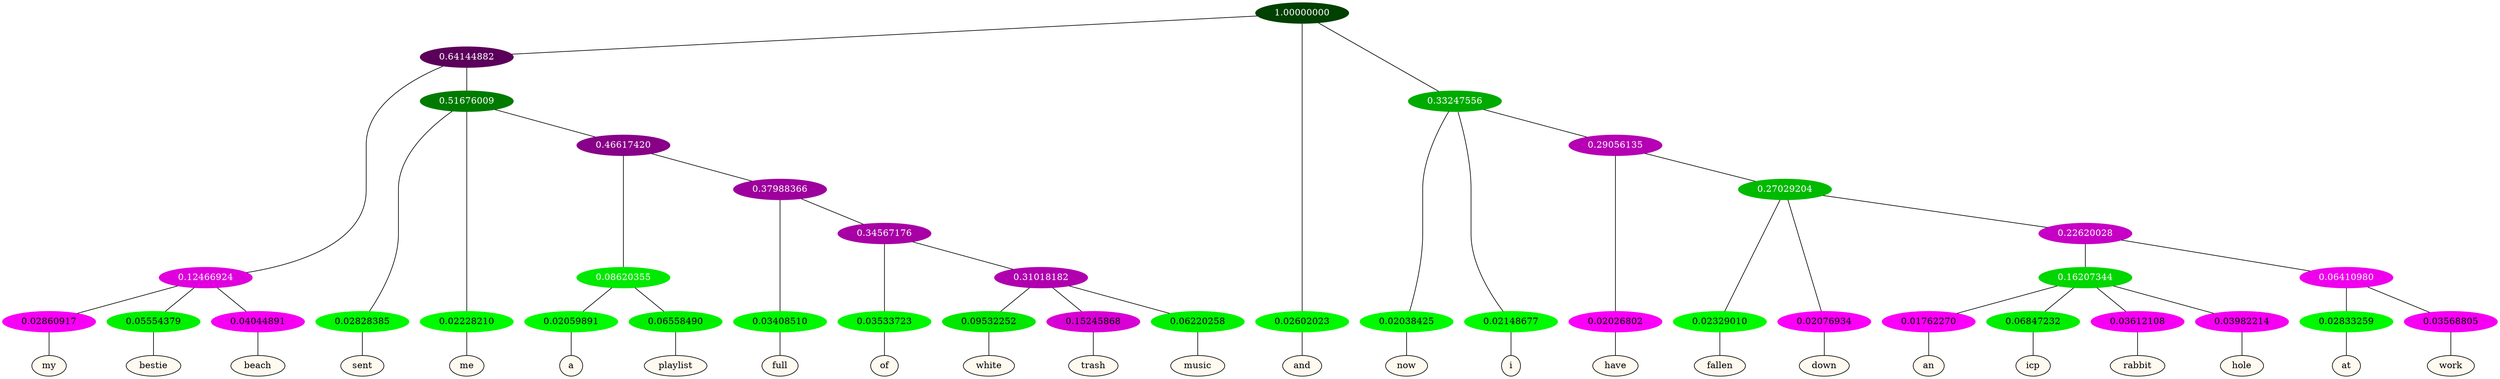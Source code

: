 graph {
	node [format=png height=0.15 nodesep=0.001 ordering=out overlap=prism overlap_scaling=0.01 ranksep=0.001 ratio=0.2 style=filled width=0.15]
	{
		rank=same
		a_w_9 [label=my color=black fillcolor=floralwhite style="filled,solid"]
		a_w_10 [label=bestie color=black fillcolor=floralwhite style="filled,solid"]
		a_w_11 [label=beach color=black fillcolor=floralwhite style="filled,solid"]
		a_w_12 [label=sent color=black fillcolor=floralwhite style="filled,solid"]
		a_w_13 [label=me color=black fillcolor=floralwhite style="filled,solid"]
		a_w_22 [label=a color=black fillcolor=floralwhite style="filled,solid"]
		a_w_23 [label=playlist color=black fillcolor=floralwhite style="filled,solid"]
		a_w_24 [label=full color=black fillcolor=floralwhite style="filled,solid"]
		a_w_28 [label=of color=black fillcolor=floralwhite style="filled,solid"]
		a_w_36 [label=white color=black fillcolor=floralwhite style="filled,solid"]
		a_w_37 [label=trash color=black fillcolor=floralwhite style="filled,solid"]
		a_w_38 [label=music color=black fillcolor=floralwhite style="filled,solid"]
		a_w_2 [label=and color=black fillcolor=floralwhite style="filled,solid"]
		a_w_6 [label=now color=black fillcolor=floralwhite style="filled,solid"]
		a_w_7 [label=i color=black fillcolor=floralwhite style="filled,solid"]
		a_w_15 [label=have color=black fillcolor=floralwhite style="filled,solid"]
		a_w_19 [label=fallen color=black fillcolor=floralwhite style="filled,solid"]
		a_w_20 [label=down color=black fillcolor=floralwhite style="filled,solid"]
		a_w_30 [label=an color=black fillcolor=floralwhite style="filled,solid"]
		a_w_31 [label=icp color=black fillcolor=floralwhite style="filled,solid"]
		a_w_32 [label=rabbit color=black fillcolor=floralwhite style="filled,solid"]
		a_w_33 [label=hole color=black fillcolor=floralwhite style="filled,solid"]
		a_w_34 [label=at color=black fillcolor=floralwhite style="filled,solid"]
		a_w_35 [label=work color=black fillcolor=floralwhite style="filled,solid"]
	}
	a_n_9 -- a_w_9
	a_n_10 -- a_w_10
	a_n_11 -- a_w_11
	a_n_12 -- a_w_12
	a_n_13 -- a_w_13
	a_n_22 -- a_w_22
	a_n_23 -- a_w_23
	a_n_24 -- a_w_24
	a_n_28 -- a_w_28
	a_n_36 -- a_w_36
	a_n_37 -- a_w_37
	a_n_38 -- a_w_38
	a_n_2 -- a_w_2
	a_n_6 -- a_w_6
	a_n_7 -- a_w_7
	a_n_15 -- a_w_15
	a_n_19 -- a_w_19
	a_n_20 -- a_w_20
	a_n_30 -- a_w_30
	a_n_31 -- a_w_31
	a_n_32 -- a_w_32
	a_n_33 -- a_w_33
	a_n_34 -- a_w_34
	a_n_35 -- a_w_35
	{
		rank=same
		a_n_9 [label=0.02860917 color="0.835 1.000 0.971" fontcolor=black]
		a_n_10 [label=0.05554379 color="0.334 1.000 0.944" fontcolor=black]
		a_n_11 [label=0.04044891 color="0.835 1.000 0.960" fontcolor=black]
		a_n_12 [label=0.02828385 color="0.334 1.000 0.972" fontcolor=black]
		a_n_13 [label=0.02228210 color="0.334 1.000 0.978" fontcolor=black]
		a_n_22 [label=0.02059891 color="0.334 1.000 0.979" fontcolor=black]
		a_n_23 [label=0.06558490 color="0.334 1.000 0.934" fontcolor=black]
		a_n_24 [label=0.03408510 color="0.334 1.000 0.966" fontcolor=black]
		a_n_28 [label=0.03533723 color="0.334 1.000 0.965" fontcolor=black]
		a_n_36 [label=0.09532252 color="0.334 1.000 0.905" fontcolor=black]
		a_n_37 [label=0.15245868 color="0.835 1.000 0.848" fontcolor=black]
		a_n_38 [label=0.06220258 color="0.334 1.000 0.938" fontcolor=black]
		a_n_2 [label=0.02602023 color="0.334 1.000 0.974" fontcolor=black]
		a_n_6 [label=0.02038425 color="0.334 1.000 0.980" fontcolor=black]
		a_n_7 [label=0.02148677 color="0.334 1.000 0.979" fontcolor=black]
		a_n_15 [label=0.02026802 color="0.835 1.000 0.980" fontcolor=black]
		a_n_19 [label=0.02329010 color="0.334 1.000 0.977" fontcolor=black]
		a_n_20 [label=0.02076934 color="0.835 1.000 0.979" fontcolor=black]
		a_n_30 [label=0.01762270 color="0.835 1.000 0.982" fontcolor=black]
		a_n_31 [label=0.06847232 color="0.334 1.000 0.932" fontcolor=black]
		a_n_32 [label=0.03612108 color="0.835 1.000 0.964" fontcolor=black]
		a_n_33 [label=0.03982214 color="0.835 1.000 0.960" fontcolor=black]
		a_n_34 [label=0.02833259 color="0.334 1.000 0.972" fontcolor=black]
		a_n_35 [label=0.03568805 color="0.835 1.000 0.964" fontcolor=black]
	}
	a_n_0 [label=1.00000000 color="0.334 1.000 0.250" fontcolor=grey99]
	a_n_1 [label=0.64144882 color="0.835 1.000 0.359" fontcolor=grey99]
	a_n_0 -- a_n_1
	a_n_0 -- a_n_2
	a_n_3 [label=0.33247556 color="0.334 1.000 0.668" fontcolor=grey99]
	a_n_0 -- a_n_3
	a_n_4 [label=0.12466924 color="0.835 1.000 0.875" fontcolor=grey99]
	a_n_1 -- a_n_4
	a_n_5 [label=0.51676009 color="0.334 1.000 0.483" fontcolor=grey99]
	a_n_1 -- a_n_5
	a_n_3 -- a_n_6
	a_n_3 -- a_n_7
	a_n_8 [label=0.29056135 color="0.835 1.000 0.709" fontcolor=grey99]
	a_n_3 -- a_n_8
	a_n_4 -- a_n_9
	a_n_4 -- a_n_10
	a_n_4 -- a_n_11
	a_n_5 -- a_n_12
	a_n_5 -- a_n_13
	a_n_14 [label=0.46617420 color="0.835 1.000 0.534" fontcolor=grey99]
	a_n_5 -- a_n_14
	a_n_8 -- a_n_15
	a_n_16 [label=0.27029204 color="0.334 1.000 0.730" fontcolor=grey99]
	a_n_8 -- a_n_16
	a_n_17 [label=0.08620355 color="0.334 1.000 0.914" fontcolor=grey99]
	a_n_14 -- a_n_17
	a_n_18 [label=0.37988366 color="0.835 1.000 0.620" fontcolor=grey99]
	a_n_14 -- a_n_18
	a_n_16 -- a_n_19
	a_n_16 -- a_n_20
	a_n_21 [label=0.22620028 color="0.835 1.000 0.774" fontcolor=grey99]
	a_n_16 -- a_n_21
	a_n_17 -- a_n_22
	a_n_17 -- a_n_23
	a_n_18 -- a_n_24
	a_n_25 [label=0.34567176 color="0.835 1.000 0.654" fontcolor=grey99]
	a_n_18 -- a_n_25
	a_n_26 [label=0.16207344 color="0.334 1.000 0.838" fontcolor=grey99]
	a_n_21 -- a_n_26
	a_n_27 [label=0.06410980 color="0.835 1.000 0.936" fontcolor=grey99]
	a_n_21 -- a_n_27
	a_n_25 -- a_n_28
	a_n_29 [label=0.31018182 color="0.835 1.000 0.690" fontcolor=grey99]
	a_n_25 -- a_n_29
	a_n_26 -- a_n_30
	a_n_26 -- a_n_31
	a_n_26 -- a_n_32
	a_n_26 -- a_n_33
	a_n_27 -- a_n_34
	a_n_27 -- a_n_35
	a_n_29 -- a_n_36
	a_n_29 -- a_n_37
	a_n_29 -- a_n_38
}
